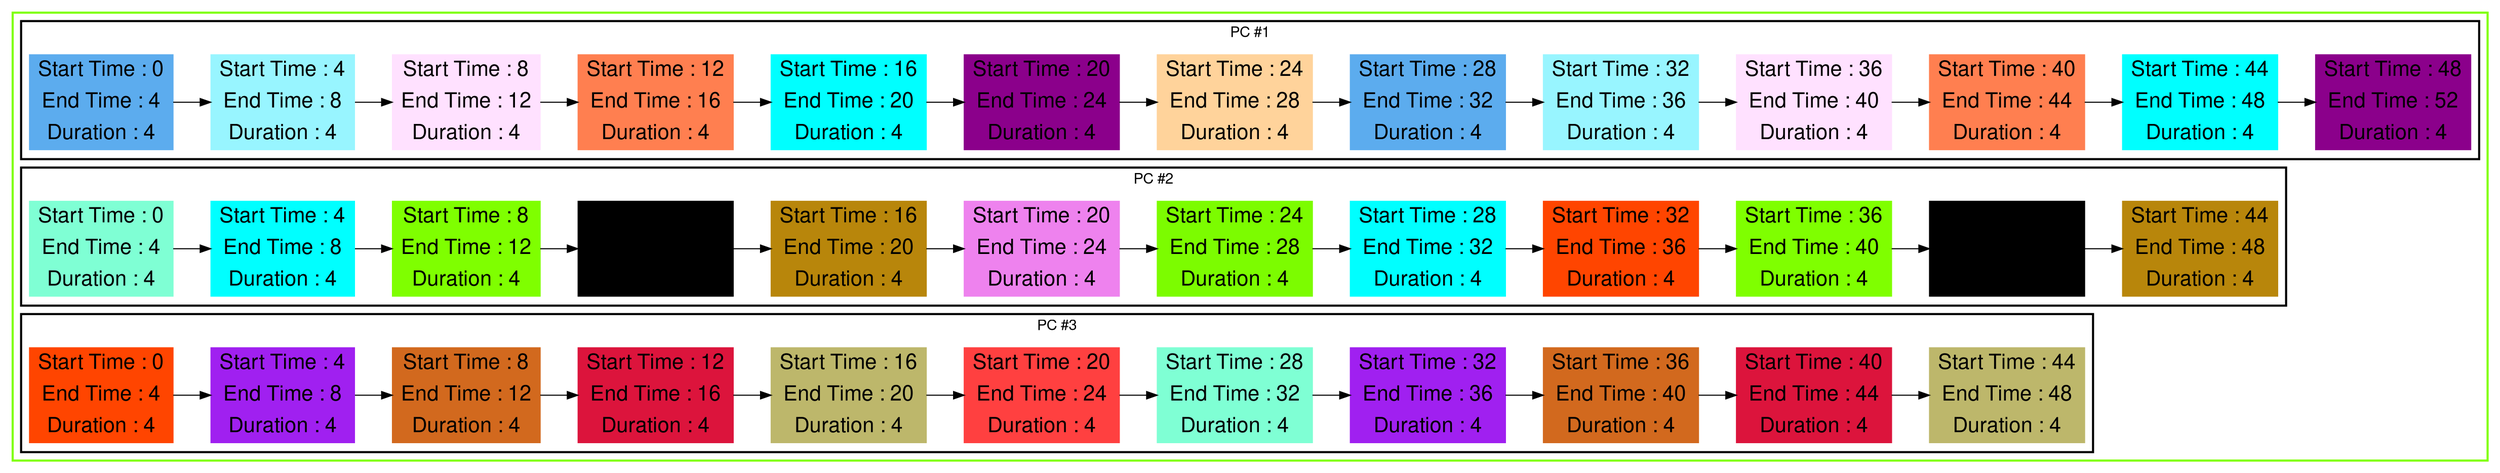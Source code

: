 digraph G {

fontname="Helvetica,Arial,sans-serif"
node [fontname="Helvetica,Arial,sans-serif"]
edge [fontname="Helvetica,Arial,sans-serif"]
graph [rankdir = "LR"];
node [fontsize = "20" shape = "ellipse"];

    subgraph cluster_Mod_0{
        color =chartreuse
        style = bold
        subgraph cluster_0{
           node [style=filled]
           color = black


            "node0" [
               label = "Start Time : 0 | End Time : 4 | Duration : 4"
               shape = "record"
               color = steelblue2
            ]

            "node15" [
               label = "Start Time : 4 | End Time : 8 | Duration : 4"
               shape = "record"
               color = cadetblue1
            ]

            "node10" [
               label = "Start Time : 8 | End Time : 12 | Duration : 4"
               shape = "record"
               color = thistle1
            ]

            "node21" [
               label = "Start Time : 12 | End Time : 16 | Duration : 4"
               shape = "record"
               color = coral
            ]

            "node27" [
               label = "Start Time : 16 | End Time : 20 | Duration : 4"
               shape = "record"
               color = cyan
            ]

            "node33" [
               label = "Start Time : 20 | End Time : 24 | Duration : 4"
               shape = "record"
               color = darkmagenta
            ]

            "node14" [
               label = "Start Time : 24 | End Time : 28 | Duration : 4"
               shape = "record"
               color = burlywood1
            ]

            "node1" [
               label = "Start Time : 28 | End Time : 32 | Duration : 4"
               shape = "record"
               color = steelblue2
            ]

            "node16" [
               label = "Start Time : 32 | End Time : 36 | Duration : 4"
               shape = "record"
               color = cadetblue1
            ]

            "node11" [
               label = "Start Time : 36 | End Time : 40 | Duration : 4"
               shape = "record"
               color = thistle1
            ]

            "node22" [
               label = "Start Time : 40 | End Time : 44 | Duration : 4"
               shape = "record"
               color = coral
            ]

            "node28" [
               label = "Start Time : 44 | End Time : 48 | Duration : 4"
               shape = "record"
               color = cyan
            ]

            "node34" [
               label = "Start Time : 48 | End Time : 52 | Duration : 4"
               shape = "record"
               color = darkmagenta
            ]

            node0 -> node15 -> node10 -> node21 -> node27 -> node33 -> node14 -> node1 -> node16 -> node11 -> node22 -> node28 -> node34

            label = "PC #1"

        }
        subgraph cluster_1{
           node [style=filled]
           color = black


            "node4" [
               label = "Start Time : 0 | End Time : 4 | Duration : 4"
               shape = "record"
               color = aquamarine
            ]

            "node2" [
               label = "Start Time : 4 | End Time : 8 | Duration : 4"
               shape = "record"
               color = aqua
            ]

            "node17" [
               label = "Start Time : 8 | End Time : 12 | Duration : 4"
               shape = "record"
               color = chartreuse
            ]

            "node23" [
               label = "Start Time : 12 | End Time : 16 | Duration : 4"
               shape = "record"
               color = cornflower
            ]

            "node29" [
               label = "Start Time : 16 | End Time : 20 | Duration : 4"
               shape = "record"
               color = darkgoldenrod
            ]

            "node12" [
               label = "Start Time : 20 | End Time : 24 | Duration : 4"
               shape = "record"
               color = violet
            ]

            "node35" [
               label = "Start Time : 24 | End Time : 28 | Duration : 4"
               shape = "record"
               color = lawngreen
            ]

            "node3" [
               label = "Start Time : 28 | End Time : 32 | Duration : 4"
               shape = "record"
               color = aqua
            ]

            "node7" [
               label = "Start Time : 32 | End Time : 36 | Duration : 4"
               shape = "record"
               color = orangered1
            ]

            "node18" [
               label = "Start Time : 36 | End Time : 40 | Duration : 4"
               shape = "record"
               color = chartreuse
            ]

            "node24" [
               label = "Start Time : 40 | End Time : 44 | Duration : 4"
               shape = "record"
               color = cornflower
            ]

            "node30" [
               label = "Start Time : 44 | End Time : 48 | Duration : 4"
               shape = "record"
               color = darkgoldenrod
            ]

            node4 -> node2 -> node17 -> node23 -> node29 -> node12 -> node35 -> node3 -> node7 -> node18 -> node24 -> node30

            label = "PC #2"

        }
        subgraph cluster_2{
           node [style=filled]
           color = black


            "node6" [
               label = "Start Time : 0 | End Time : 4 | Duration : 4"
               shape = "record"
               color = orangered1
            ]

            "node8" [
               label = "Start Time : 4 | End Time : 8 | Duration : 4"
               shape = "record"
               color = x11purple
            ]

            "node19" [
               label = "Start Time : 8 | End Time : 12 | Duration : 4"
               shape = "record"
               color = chocolate
            ]

            "node25" [
               label = "Start Time : 12 | End Time : 16 | Duration : 4"
               shape = "record"
               color = crimson
            ]

            "node31" [
               label = "Start Time : 16 | End Time : 20 | Duration : 4"
               shape = "record"
               color = darkkhaki
            ]

            "node13" [
               label = "Start Time : 20 | End Time : 24 | Duration : 4"
               shape = "record"
               color = brown1
            ]

            "node5" [
               label = "Start Time : 28 | End Time : 32 | Duration : 4"
               shape = "record"
               color = aquamarine
            ]

            "node9" [
               label = "Start Time : 32 | End Time : 36 | Duration : 4"
               shape = "record"
               color = x11purple
            ]

            "node20" [
               label = "Start Time : 36 | End Time : 40 | Duration : 4"
               shape = "record"
               color = chocolate
            ]

            "node26" [
               label = "Start Time : 40 | End Time : 44 | Duration : 4"
               shape = "record"
               color = crimson
            ]

            "node32" [
               label = "Start Time : 44 | End Time : 48 | Duration : 4"
               shape = "record"
               color = darkkhaki
            ]

            node6 -> node8 -> node19 -> node25 -> node31 -> node13 -> node5 -> node9 -> node20 -> node26 -> node32

            label = "PC #3"

        }
    }




}

